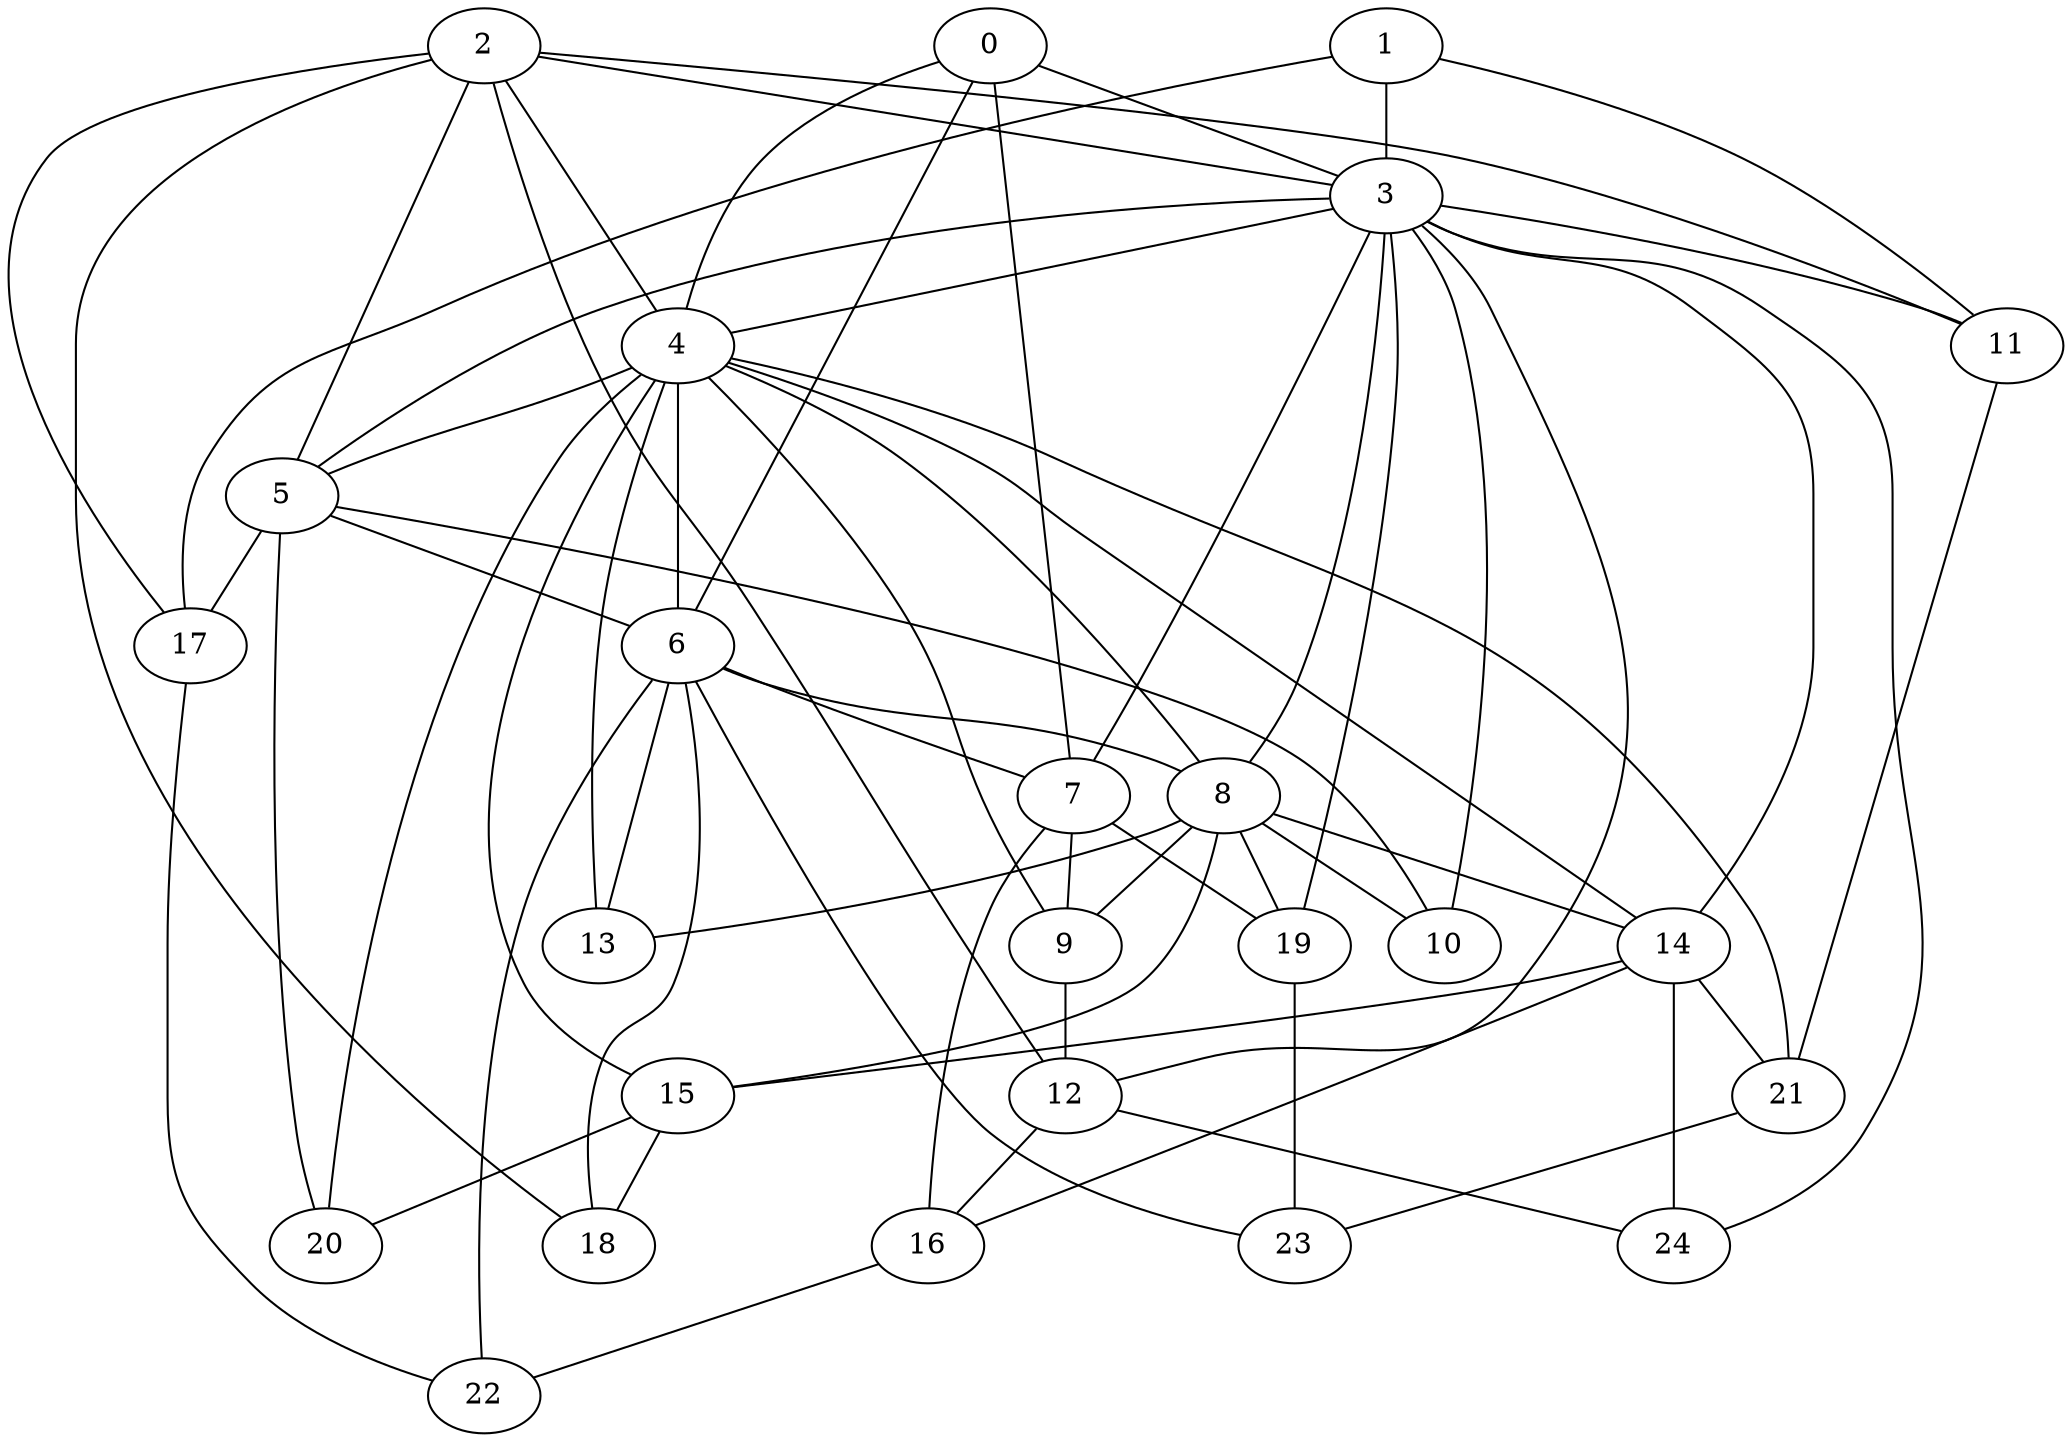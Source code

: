 strict graph "barabasi_albert_graph(25,3)" {
0;
1;
2;
3;
4;
5;
6;
7;
8;
9;
10;
11;
12;
13;
14;
15;
16;
17;
18;
19;
20;
21;
22;
23;
24;
0 -- 3  [is_available=True, prob="0.851816255629"];
0 -- 4  [is_available=True, prob="0.773984190305"];
0 -- 6  [is_available=True, prob="0.229193482108"];
0 -- 7  [is_available=True, prob="0.58477748052"];
1 -- 11  [is_available=True, prob="0.320235932527"];
1 -- 17  [is_available=True, prob="0.6936310894"];
1 -- 3  [is_available=True, prob="0.369304976777"];
2 -- 3  [is_available=True, prob="0.306962369425"];
2 -- 4  [is_available=True, prob="0.0905903448272"];
2 -- 5  [is_available=True, prob="0.671471805968"];
2 -- 11  [is_available=True, prob="0.822704356906"];
2 -- 12  [is_available=True, prob="1.0"];
2 -- 17  [is_available=True, prob="1.0"];
2 -- 18  [is_available=True, prob="0.12375613309"];
3 -- 4  [is_available=True, prob="0.803069648746"];
3 -- 5  [is_available=True, prob="1.0"];
3 -- 7  [is_available=True, prob="0.668237353434"];
3 -- 8  [is_available=True, prob="0.320496741581"];
3 -- 10  [is_available=True, prob="0.014203280741"];
3 -- 11  [is_available=True, prob="0.855495728903"];
3 -- 12  [is_available=True, prob="0.370677482815"];
3 -- 14  [is_available=True, prob="0.65193667934"];
3 -- 19  [is_available=True, prob="0.22237011979"];
3 -- 24  [is_available=True, prob="0.843233824865"];
4 -- 5  [is_available=True, prob="0.494171705739"];
4 -- 6  [is_available=True, prob="0.222462362717"];
4 -- 8  [is_available=True, prob="0.224184614403"];
4 -- 9  [is_available=True, prob="0.357404079785"];
4 -- 13  [is_available=True, prob="1.0"];
4 -- 14  [is_available=True, prob="0.83199934315"];
4 -- 15  [is_available=True, prob="0.0160913309142"];
4 -- 20  [is_available=True, prob="0.31955049265"];
4 -- 21  [is_available=True, prob="0.415257121867"];
5 -- 6  [is_available=True, prob="0.682236919291"];
5 -- 10  [is_available=True, prob="0.57595451322"];
5 -- 17  [is_available=True, prob="0.31246913145"];
5 -- 20  [is_available=True, prob="0.276771299808"];
6 -- 7  [is_available=True, prob="0.043399087605"];
6 -- 8  [is_available=True, prob="1.0"];
6 -- 13  [is_available=True, prob="1.0"];
6 -- 18  [is_available=True, prob="1.0"];
6 -- 22  [is_available=True, prob="1.0"];
6 -- 23  [is_available=True, prob="1.0"];
7 -- 9  [is_available=True, prob="1.0"];
7 -- 16  [is_available=True, prob="1.0"];
7 -- 19  [is_available=True, prob="0.960507809501"];
8 -- 9  [is_available=True, prob="1.0"];
8 -- 10  [is_available=True, prob="0.0341726646581"];
8 -- 13  [is_available=True, prob="0.378850138045"];
8 -- 14  [is_available=True, prob="1.0"];
8 -- 15  [is_available=True, prob="0.511924506835"];
8 -- 19  [is_available=True, prob="0.0896535735313"];
9 -- 12  [is_available=True, prob="1.0"];
11 -- 21  [is_available=True, prob="0.621054551299"];
12 -- 16  [is_available=True, prob="0.866680389918"];
12 -- 24  [is_available=True, prob="0.912360760936"];
14 -- 15  [is_available=True, prob="0.338165443363"];
14 -- 16  [is_available=True, prob="0.904982197497"];
14 -- 21  [is_available=True, prob="0.963479382583"];
14 -- 24  [is_available=True, prob="0.00851795584924"];
15 -- 20  [is_available=True, prob="0.918613970483"];
15 -- 18  [is_available=True, prob="0.0906591997964"];
16 -- 22  [is_available=True, prob="0.0202990106507"];
17 -- 22  [is_available=True, prob="0.980430158082"];
19 -- 23  [is_available=True, prob="1.0"];
21 -- 23  [is_available=True, prob="0.998610014224"];
}
